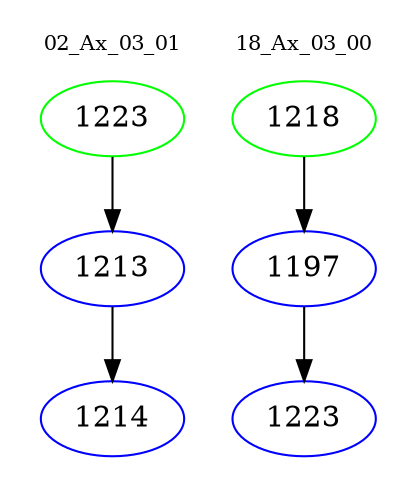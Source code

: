 digraph{
subgraph cluster_0 {
color = white
label = "02_Ax_03_01";
fontsize=10;
T0_1223 [label="1223", color="green"]
T0_1223 -> T0_1213 [color="black"]
T0_1213 [label="1213", color="blue"]
T0_1213 -> T0_1214 [color="black"]
T0_1214 [label="1214", color="blue"]
}
subgraph cluster_1 {
color = white
label = "18_Ax_03_00";
fontsize=10;
T1_1218 [label="1218", color="green"]
T1_1218 -> T1_1197 [color="black"]
T1_1197 [label="1197", color="blue"]
T1_1197 -> T1_1223 [color="black"]
T1_1223 [label="1223", color="blue"]
}
}
